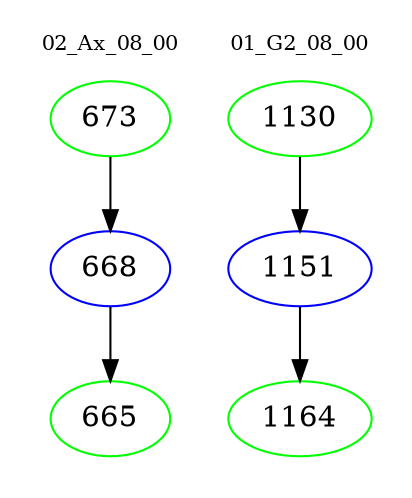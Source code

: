 digraph{
subgraph cluster_0 {
color = white
label = "02_Ax_08_00";
fontsize=10;
T0_673 [label="673", color="green"]
T0_673 -> T0_668 [color="black"]
T0_668 [label="668", color="blue"]
T0_668 -> T0_665 [color="black"]
T0_665 [label="665", color="green"]
}
subgraph cluster_1 {
color = white
label = "01_G2_08_00";
fontsize=10;
T1_1130 [label="1130", color="green"]
T1_1130 -> T1_1151 [color="black"]
T1_1151 [label="1151", color="blue"]
T1_1151 -> T1_1164 [color="black"]
T1_1164 [label="1164", color="green"]
}
}

